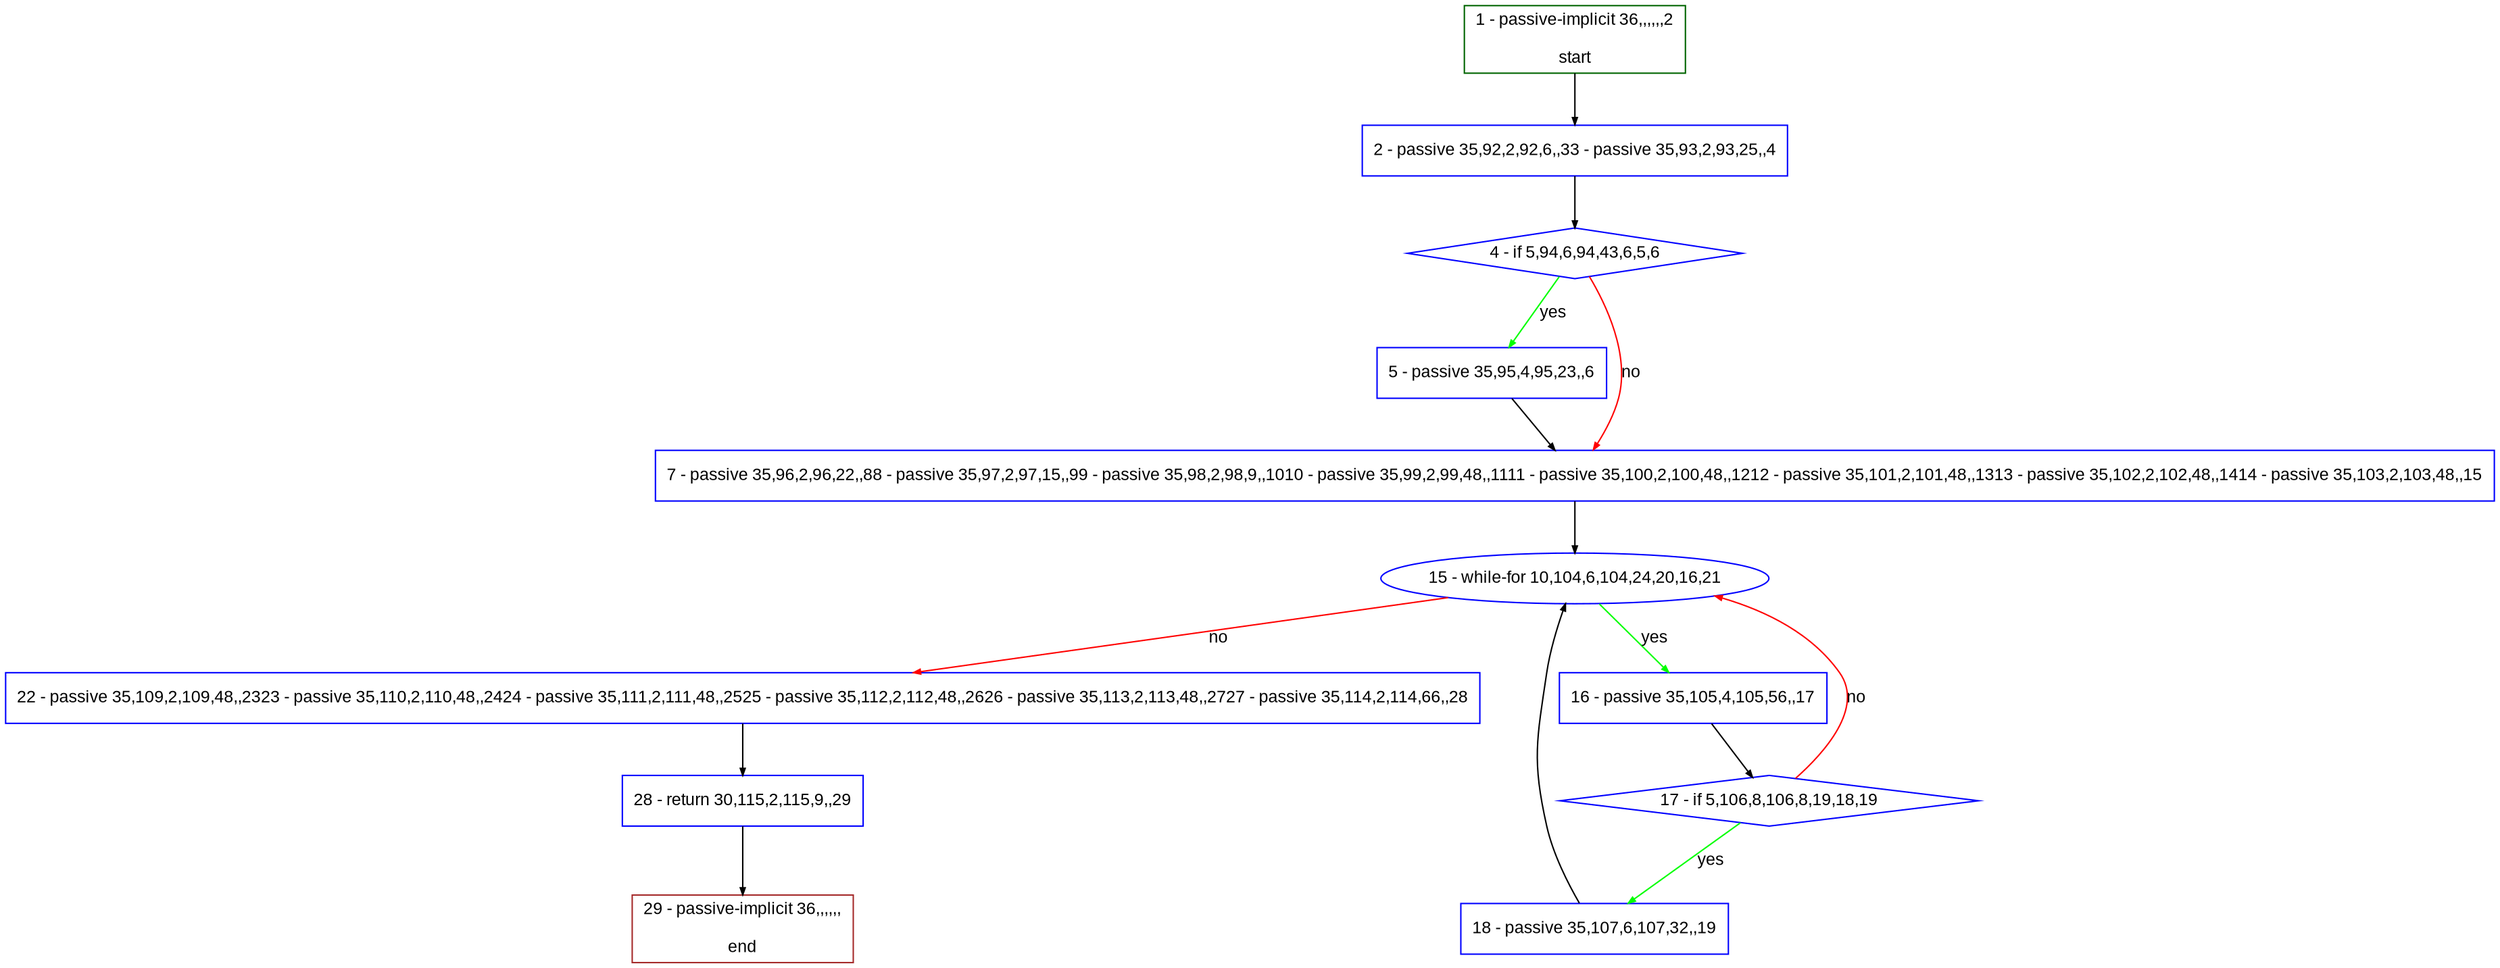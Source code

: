 digraph "" {
  graph [pack="true", label="", fontsize="12", packmode="clust", fontname="Arial", fillcolor="#FFFFCC", bgcolor="white", style="rounded,filled", compound="true"];
  node [node_initialized="no", label="", color="grey", fontsize="12", fillcolor="white", fontname="Arial", style="filled", shape="rectangle", compound="true", fixedsize="false"];
  edge [fontcolor="black", arrowhead="normal", arrowtail="none", arrowsize="0.5", ltail="", label="", color="black", fontsize="12", lhead="", fontname="Arial", dir="forward", compound="true"];
  __N1 [label="2 - passive 35,92,2,92,6,,33 - passive 35,93,2,93,25,,4", color="#0000ff", fillcolor="#ffffff", style="filled", shape="box"];
  __N2 [label="1 - passive-implicit 36,,,,,,2\n\nstart", color="#006400", fillcolor="#ffffff", style="filled", shape="box"];
  __N3 [label="4 - if 5,94,6,94,43,6,5,6", color="#0000ff", fillcolor="#ffffff", style="filled", shape="diamond"];
  __N4 [label="5 - passive 35,95,4,95,23,,6", color="#0000ff", fillcolor="#ffffff", style="filled", shape="box"];
  __N5 [label="7 - passive 35,96,2,96,22,,88 - passive 35,97,2,97,15,,99 - passive 35,98,2,98,9,,1010 - passive 35,99,2,99,48,,1111 - passive 35,100,2,100,48,,1212 - passive 35,101,2,101,48,,1313 - passive 35,102,2,102,48,,1414 - passive 35,103,2,103,48,,15", color="#0000ff", fillcolor="#ffffff", style="filled", shape="box"];
  __N6 [label="15 - while-for 10,104,6,104,24,20,16,21", color="#0000ff", fillcolor="#ffffff", style="filled", shape="oval"];
  __N7 [label="16 - passive 35,105,4,105,56,,17", color="#0000ff", fillcolor="#ffffff", style="filled", shape="box"];
  __N8 [label="22 - passive 35,109,2,109,48,,2323 - passive 35,110,2,110,48,,2424 - passive 35,111,2,111,48,,2525 - passive 35,112,2,112,48,,2626 - passive 35,113,2,113,48,,2727 - passive 35,114,2,114,66,,28", color="#0000ff", fillcolor="#ffffff", style="filled", shape="box"];
  __N9 [label="17 - if 5,106,8,106,8,19,18,19", color="#0000ff", fillcolor="#ffffff", style="filled", shape="diamond"];
  __N10 [label="18 - passive 35,107,6,107,32,,19", color="#0000ff", fillcolor="#ffffff", style="filled", shape="box"];
  __N11 [label="28 - return 30,115,2,115,9,,29", color="#0000ff", fillcolor="#ffffff", style="filled", shape="box"];
  __N12 [label="29 - passive-implicit 36,,,,,,\n\nend", color="#a52a2a", fillcolor="#ffffff", style="filled", shape="box"];
  __N2 -> __N1 [arrowhead="normal", arrowtail="none", color="#000000", label="", dir="forward"];
  __N1 -> __N3 [arrowhead="normal", arrowtail="none", color="#000000", label="", dir="forward"];
  __N3 -> __N4 [arrowhead="normal", arrowtail="none", color="#00ff00", label="yes", dir="forward"];
  __N3 -> __N5 [arrowhead="normal", arrowtail="none", color="#ff0000", label="no", dir="forward"];
  __N4 -> __N5 [arrowhead="normal", arrowtail="none", color="#000000", label="", dir="forward"];
  __N5 -> __N6 [arrowhead="normal", arrowtail="none", color="#000000", label="", dir="forward"];
  __N6 -> __N7 [arrowhead="normal", arrowtail="none", color="#00ff00", label="yes", dir="forward"];
  __N6 -> __N8 [arrowhead="normal", arrowtail="none", color="#ff0000", label="no", dir="forward"];
  __N7 -> __N9 [arrowhead="normal", arrowtail="none", color="#000000", label="", dir="forward"];
  __N9 -> __N6 [arrowhead="normal", arrowtail="none", color="#ff0000", label="no", dir="forward"];
  __N9 -> __N10 [arrowhead="normal", arrowtail="none", color="#00ff00", label="yes", dir="forward"];
  __N10 -> __N6 [arrowhead="normal", arrowtail="none", color="#000000", label="", dir="forward"];
  __N8 -> __N11 [arrowhead="normal", arrowtail="none", color="#000000", label="", dir="forward"];
  __N11 -> __N12 [arrowhead="normal", arrowtail="none", color="#000000", label="", dir="forward"];
}
